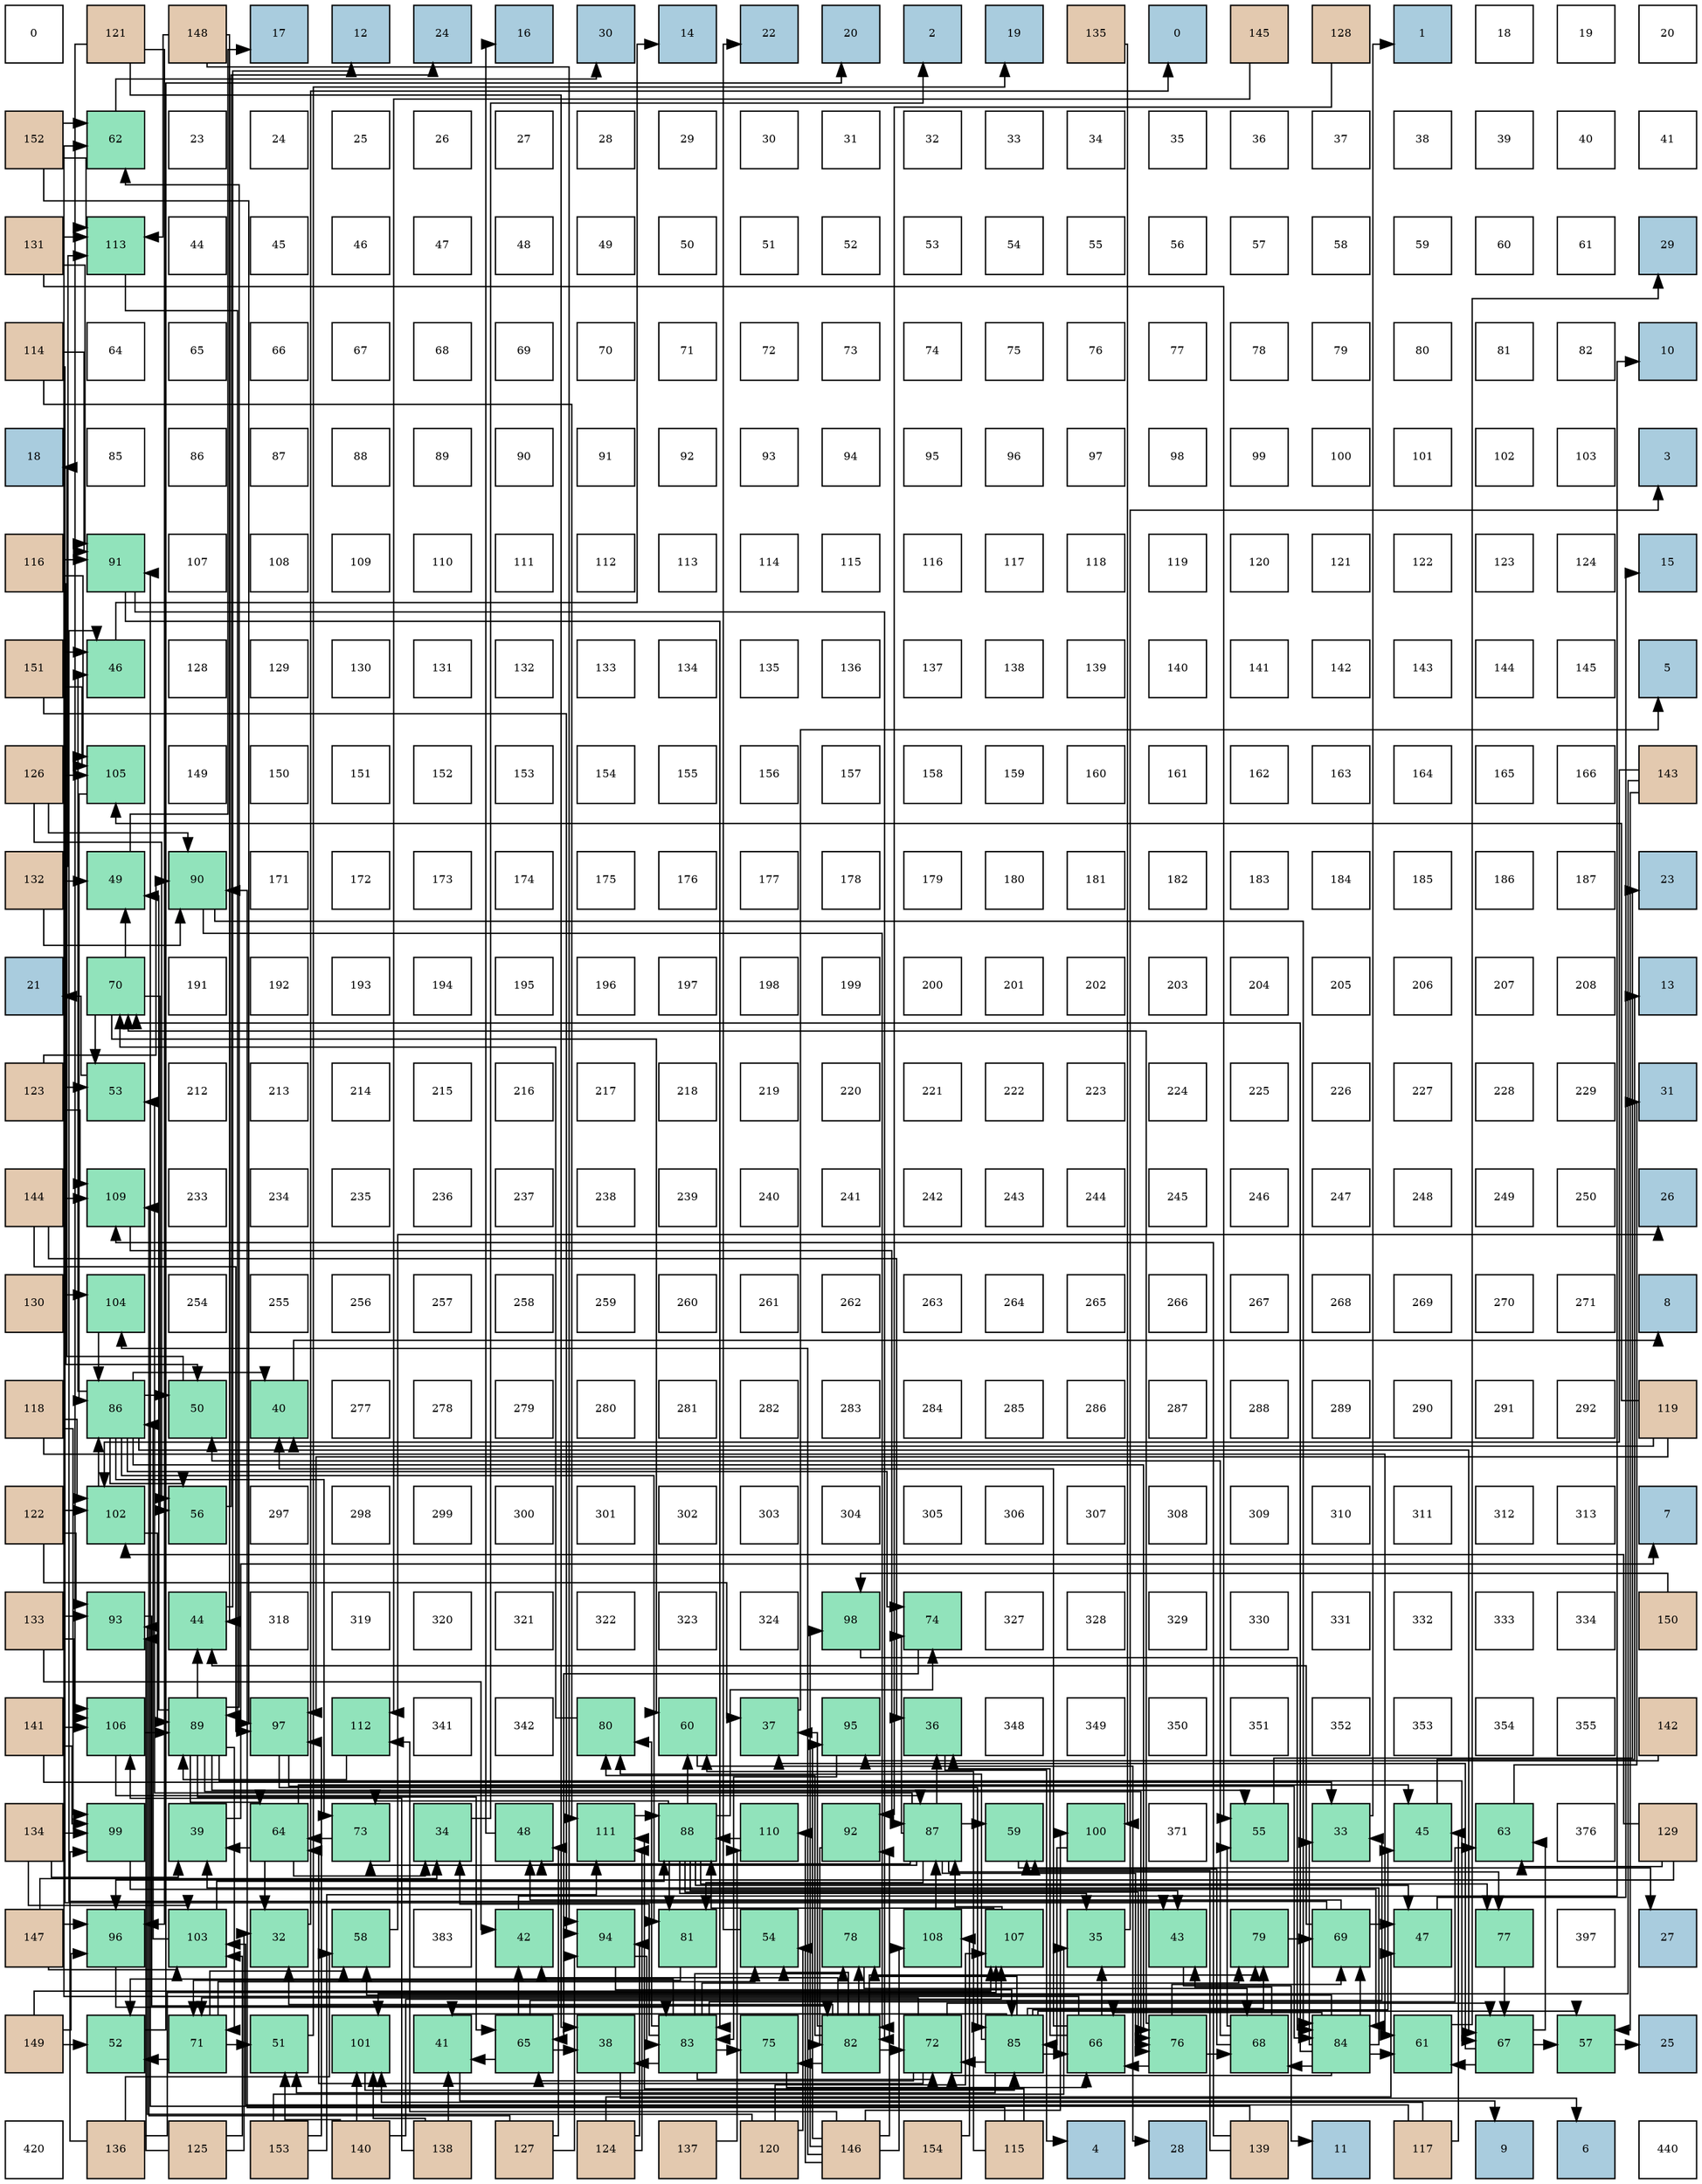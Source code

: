 digraph layout{
 rankdir=TB;
 splines=ortho;
 node [style=filled shape=square fixedsize=true width=0.6];
0[label="0", fontsize=8, fillcolor="#ffffff"];
1[label="121", fontsize=8, fillcolor="#e3c9af"];
2[label="148", fontsize=8, fillcolor="#e3c9af"];
3[label="17", fontsize=8, fillcolor="#a9ccde"];
4[label="12", fontsize=8, fillcolor="#a9ccde"];
5[label="24", fontsize=8, fillcolor="#a9ccde"];
6[label="16", fontsize=8, fillcolor="#a9ccde"];
7[label="30", fontsize=8, fillcolor="#a9ccde"];
8[label="14", fontsize=8, fillcolor="#a9ccde"];
9[label="22", fontsize=8, fillcolor="#a9ccde"];
10[label="20", fontsize=8, fillcolor="#a9ccde"];
11[label="2", fontsize=8, fillcolor="#a9ccde"];
12[label="19", fontsize=8, fillcolor="#a9ccde"];
13[label="135", fontsize=8, fillcolor="#e3c9af"];
14[label="0", fontsize=8, fillcolor="#a9ccde"];
15[label="145", fontsize=8, fillcolor="#e3c9af"];
16[label="128", fontsize=8, fillcolor="#e3c9af"];
17[label="1", fontsize=8, fillcolor="#a9ccde"];
18[label="18", fontsize=8, fillcolor="#ffffff"];
19[label="19", fontsize=8, fillcolor="#ffffff"];
20[label="20", fontsize=8, fillcolor="#ffffff"];
21[label="152", fontsize=8, fillcolor="#e3c9af"];
22[label="62", fontsize=8, fillcolor="#91e3bb"];
23[label="23", fontsize=8, fillcolor="#ffffff"];
24[label="24", fontsize=8, fillcolor="#ffffff"];
25[label="25", fontsize=8, fillcolor="#ffffff"];
26[label="26", fontsize=8, fillcolor="#ffffff"];
27[label="27", fontsize=8, fillcolor="#ffffff"];
28[label="28", fontsize=8, fillcolor="#ffffff"];
29[label="29", fontsize=8, fillcolor="#ffffff"];
30[label="30", fontsize=8, fillcolor="#ffffff"];
31[label="31", fontsize=8, fillcolor="#ffffff"];
32[label="32", fontsize=8, fillcolor="#ffffff"];
33[label="33", fontsize=8, fillcolor="#ffffff"];
34[label="34", fontsize=8, fillcolor="#ffffff"];
35[label="35", fontsize=8, fillcolor="#ffffff"];
36[label="36", fontsize=8, fillcolor="#ffffff"];
37[label="37", fontsize=8, fillcolor="#ffffff"];
38[label="38", fontsize=8, fillcolor="#ffffff"];
39[label="39", fontsize=8, fillcolor="#ffffff"];
40[label="40", fontsize=8, fillcolor="#ffffff"];
41[label="41", fontsize=8, fillcolor="#ffffff"];
42[label="131", fontsize=8, fillcolor="#e3c9af"];
43[label="113", fontsize=8, fillcolor="#91e3bb"];
44[label="44", fontsize=8, fillcolor="#ffffff"];
45[label="45", fontsize=8, fillcolor="#ffffff"];
46[label="46", fontsize=8, fillcolor="#ffffff"];
47[label="47", fontsize=8, fillcolor="#ffffff"];
48[label="48", fontsize=8, fillcolor="#ffffff"];
49[label="49", fontsize=8, fillcolor="#ffffff"];
50[label="50", fontsize=8, fillcolor="#ffffff"];
51[label="51", fontsize=8, fillcolor="#ffffff"];
52[label="52", fontsize=8, fillcolor="#ffffff"];
53[label="53", fontsize=8, fillcolor="#ffffff"];
54[label="54", fontsize=8, fillcolor="#ffffff"];
55[label="55", fontsize=8, fillcolor="#ffffff"];
56[label="56", fontsize=8, fillcolor="#ffffff"];
57[label="57", fontsize=8, fillcolor="#ffffff"];
58[label="58", fontsize=8, fillcolor="#ffffff"];
59[label="59", fontsize=8, fillcolor="#ffffff"];
60[label="60", fontsize=8, fillcolor="#ffffff"];
61[label="61", fontsize=8, fillcolor="#ffffff"];
62[label="29", fontsize=8, fillcolor="#a9ccde"];
63[label="114", fontsize=8, fillcolor="#e3c9af"];
64[label="64", fontsize=8, fillcolor="#ffffff"];
65[label="65", fontsize=8, fillcolor="#ffffff"];
66[label="66", fontsize=8, fillcolor="#ffffff"];
67[label="67", fontsize=8, fillcolor="#ffffff"];
68[label="68", fontsize=8, fillcolor="#ffffff"];
69[label="69", fontsize=8, fillcolor="#ffffff"];
70[label="70", fontsize=8, fillcolor="#ffffff"];
71[label="71", fontsize=8, fillcolor="#ffffff"];
72[label="72", fontsize=8, fillcolor="#ffffff"];
73[label="73", fontsize=8, fillcolor="#ffffff"];
74[label="74", fontsize=8, fillcolor="#ffffff"];
75[label="75", fontsize=8, fillcolor="#ffffff"];
76[label="76", fontsize=8, fillcolor="#ffffff"];
77[label="77", fontsize=8, fillcolor="#ffffff"];
78[label="78", fontsize=8, fillcolor="#ffffff"];
79[label="79", fontsize=8, fillcolor="#ffffff"];
80[label="80", fontsize=8, fillcolor="#ffffff"];
81[label="81", fontsize=8, fillcolor="#ffffff"];
82[label="82", fontsize=8, fillcolor="#ffffff"];
83[label="10", fontsize=8, fillcolor="#a9ccde"];
84[label="18", fontsize=8, fillcolor="#a9ccde"];
85[label="85", fontsize=8, fillcolor="#ffffff"];
86[label="86", fontsize=8, fillcolor="#ffffff"];
87[label="87", fontsize=8, fillcolor="#ffffff"];
88[label="88", fontsize=8, fillcolor="#ffffff"];
89[label="89", fontsize=8, fillcolor="#ffffff"];
90[label="90", fontsize=8, fillcolor="#ffffff"];
91[label="91", fontsize=8, fillcolor="#ffffff"];
92[label="92", fontsize=8, fillcolor="#ffffff"];
93[label="93", fontsize=8, fillcolor="#ffffff"];
94[label="94", fontsize=8, fillcolor="#ffffff"];
95[label="95", fontsize=8, fillcolor="#ffffff"];
96[label="96", fontsize=8, fillcolor="#ffffff"];
97[label="97", fontsize=8, fillcolor="#ffffff"];
98[label="98", fontsize=8, fillcolor="#ffffff"];
99[label="99", fontsize=8, fillcolor="#ffffff"];
100[label="100", fontsize=8, fillcolor="#ffffff"];
101[label="101", fontsize=8, fillcolor="#ffffff"];
102[label="102", fontsize=8, fillcolor="#ffffff"];
103[label="103", fontsize=8, fillcolor="#ffffff"];
104[label="3", fontsize=8, fillcolor="#a9ccde"];
105[label="116", fontsize=8, fillcolor="#e3c9af"];
106[label="91", fontsize=8, fillcolor="#91e3bb"];
107[label="107", fontsize=8, fillcolor="#ffffff"];
108[label="108", fontsize=8, fillcolor="#ffffff"];
109[label="109", fontsize=8, fillcolor="#ffffff"];
110[label="110", fontsize=8, fillcolor="#ffffff"];
111[label="111", fontsize=8, fillcolor="#ffffff"];
112[label="112", fontsize=8, fillcolor="#ffffff"];
113[label="113", fontsize=8, fillcolor="#ffffff"];
114[label="114", fontsize=8, fillcolor="#ffffff"];
115[label="115", fontsize=8, fillcolor="#ffffff"];
116[label="116", fontsize=8, fillcolor="#ffffff"];
117[label="117", fontsize=8, fillcolor="#ffffff"];
118[label="118", fontsize=8, fillcolor="#ffffff"];
119[label="119", fontsize=8, fillcolor="#ffffff"];
120[label="120", fontsize=8, fillcolor="#ffffff"];
121[label="121", fontsize=8, fillcolor="#ffffff"];
122[label="122", fontsize=8, fillcolor="#ffffff"];
123[label="123", fontsize=8, fillcolor="#ffffff"];
124[label="124", fontsize=8, fillcolor="#ffffff"];
125[label="15", fontsize=8, fillcolor="#a9ccde"];
126[label="151", fontsize=8, fillcolor="#e3c9af"];
127[label="46", fontsize=8, fillcolor="#91e3bb"];
128[label="128", fontsize=8, fillcolor="#ffffff"];
129[label="129", fontsize=8, fillcolor="#ffffff"];
130[label="130", fontsize=8, fillcolor="#ffffff"];
131[label="131", fontsize=8, fillcolor="#ffffff"];
132[label="132", fontsize=8, fillcolor="#ffffff"];
133[label="133", fontsize=8, fillcolor="#ffffff"];
134[label="134", fontsize=8, fillcolor="#ffffff"];
135[label="135", fontsize=8, fillcolor="#ffffff"];
136[label="136", fontsize=8, fillcolor="#ffffff"];
137[label="137", fontsize=8, fillcolor="#ffffff"];
138[label="138", fontsize=8, fillcolor="#ffffff"];
139[label="139", fontsize=8, fillcolor="#ffffff"];
140[label="140", fontsize=8, fillcolor="#ffffff"];
141[label="141", fontsize=8, fillcolor="#ffffff"];
142[label="142", fontsize=8, fillcolor="#ffffff"];
143[label="143", fontsize=8, fillcolor="#ffffff"];
144[label="144", fontsize=8, fillcolor="#ffffff"];
145[label="145", fontsize=8, fillcolor="#ffffff"];
146[label="5", fontsize=8, fillcolor="#a9ccde"];
147[label="126", fontsize=8, fillcolor="#e3c9af"];
148[label="105", fontsize=8, fillcolor="#91e3bb"];
149[label="149", fontsize=8, fillcolor="#ffffff"];
150[label="150", fontsize=8, fillcolor="#ffffff"];
151[label="151", fontsize=8, fillcolor="#ffffff"];
152[label="152", fontsize=8, fillcolor="#ffffff"];
153[label="153", fontsize=8, fillcolor="#ffffff"];
154[label="154", fontsize=8, fillcolor="#ffffff"];
155[label="155", fontsize=8, fillcolor="#ffffff"];
156[label="156", fontsize=8, fillcolor="#ffffff"];
157[label="157", fontsize=8, fillcolor="#ffffff"];
158[label="158", fontsize=8, fillcolor="#ffffff"];
159[label="159", fontsize=8, fillcolor="#ffffff"];
160[label="160", fontsize=8, fillcolor="#ffffff"];
161[label="161", fontsize=8, fillcolor="#ffffff"];
162[label="162", fontsize=8, fillcolor="#ffffff"];
163[label="163", fontsize=8, fillcolor="#ffffff"];
164[label="164", fontsize=8, fillcolor="#ffffff"];
165[label="165", fontsize=8, fillcolor="#ffffff"];
166[label="166", fontsize=8, fillcolor="#ffffff"];
167[label="143", fontsize=8, fillcolor="#e3c9af"];
168[label="132", fontsize=8, fillcolor="#e3c9af"];
169[label="49", fontsize=8, fillcolor="#91e3bb"];
170[label="90", fontsize=8, fillcolor="#91e3bb"];
171[label="171", fontsize=8, fillcolor="#ffffff"];
172[label="172", fontsize=8, fillcolor="#ffffff"];
173[label="173", fontsize=8, fillcolor="#ffffff"];
174[label="174", fontsize=8, fillcolor="#ffffff"];
175[label="175", fontsize=8, fillcolor="#ffffff"];
176[label="176", fontsize=8, fillcolor="#ffffff"];
177[label="177", fontsize=8, fillcolor="#ffffff"];
178[label="178", fontsize=8, fillcolor="#ffffff"];
179[label="179", fontsize=8, fillcolor="#ffffff"];
180[label="180", fontsize=8, fillcolor="#ffffff"];
181[label="181", fontsize=8, fillcolor="#ffffff"];
182[label="182", fontsize=8, fillcolor="#ffffff"];
183[label="183", fontsize=8, fillcolor="#ffffff"];
184[label="184", fontsize=8, fillcolor="#ffffff"];
185[label="185", fontsize=8, fillcolor="#ffffff"];
186[label="186", fontsize=8, fillcolor="#ffffff"];
187[label="187", fontsize=8, fillcolor="#ffffff"];
188[label="23", fontsize=8, fillcolor="#a9ccde"];
189[label="21", fontsize=8, fillcolor="#a9ccde"];
190[label="70", fontsize=8, fillcolor="#91e3bb"];
191[label="191", fontsize=8, fillcolor="#ffffff"];
192[label="192", fontsize=8, fillcolor="#ffffff"];
193[label="193", fontsize=8, fillcolor="#ffffff"];
194[label="194", fontsize=8, fillcolor="#ffffff"];
195[label="195", fontsize=8, fillcolor="#ffffff"];
196[label="196", fontsize=8, fillcolor="#ffffff"];
197[label="197", fontsize=8, fillcolor="#ffffff"];
198[label="198", fontsize=8, fillcolor="#ffffff"];
199[label="199", fontsize=8, fillcolor="#ffffff"];
200[label="200", fontsize=8, fillcolor="#ffffff"];
201[label="201", fontsize=8, fillcolor="#ffffff"];
202[label="202", fontsize=8, fillcolor="#ffffff"];
203[label="203", fontsize=8, fillcolor="#ffffff"];
204[label="204", fontsize=8, fillcolor="#ffffff"];
205[label="205", fontsize=8, fillcolor="#ffffff"];
206[label="206", fontsize=8, fillcolor="#ffffff"];
207[label="207", fontsize=8, fillcolor="#ffffff"];
208[label="208", fontsize=8, fillcolor="#ffffff"];
209[label="13", fontsize=8, fillcolor="#a9ccde"];
210[label="123", fontsize=8, fillcolor="#e3c9af"];
211[label="53", fontsize=8, fillcolor="#91e3bb"];
212[label="212", fontsize=8, fillcolor="#ffffff"];
213[label="213", fontsize=8, fillcolor="#ffffff"];
214[label="214", fontsize=8, fillcolor="#ffffff"];
215[label="215", fontsize=8, fillcolor="#ffffff"];
216[label="216", fontsize=8, fillcolor="#ffffff"];
217[label="217", fontsize=8, fillcolor="#ffffff"];
218[label="218", fontsize=8, fillcolor="#ffffff"];
219[label="219", fontsize=8, fillcolor="#ffffff"];
220[label="220", fontsize=8, fillcolor="#ffffff"];
221[label="221", fontsize=8, fillcolor="#ffffff"];
222[label="222", fontsize=8, fillcolor="#ffffff"];
223[label="223", fontsize=8, fillcolor="#ffffff"];
224[label="224", fontsize=8, fillcolor="#ffffff"];
225[label="225", fontsize=8, fillcolor="#ffffff"];
226[label="226", fontsize=8, fillcolor="#ffffff"];
227[label="227", fontsize=8, fillcolor="#ffffff"];
228[label="228", fontsize=8, fillcolor="#ffffff"];
229[label="229", fontsize=8, fillcolor="#ffffff"];
230[label="31", fontsize=8, fillcolor="#a9ccde"];
231[label="144", fontsize=8, fillcolor="#e3c9af"];
232[label="109", fontsize=8, fillcolor="#91e3bb"];
233[label="233", fontsize=8, fillcolor="#ffffff"];
234[label="234", fontsize=8, fillcolor="#ffffff"];
235[label="235", fontsize=8, fillcolor="#ffffff"];
236[label="236", fontsize=8, fillcolor="#ffffff"];
237[label="237", fontsize=8, fillcolor="#ffffff"];
238[label="238", fontsize=8, fillcolor="#ffffff"];
239[label="239", fontsize=8, fillcolor="#ffffff"];
240[label="240", fontsize=8, fillcolor="#ffffff"];
241[label="241", fontsize=8, fillcolor="#ffffff"];
242[label="242", fontsize=8, fillcolor="#ffffff"];
243[label="243", fontsize=8, fillcolor="#ffffff"];
244[label="244", fontsize=8, fillcolor="#ffffff"];
245[label="245", fontsize=8, fillcolor="#ffffff"];
246[label="246", fontsize=8, fillcolor="#ffffff"];
247[label="247", fontsize=8, fillcolor="#ffffff"];
248[label="248", fontsize=8, fillcolor="#ffffff"];
249[label="249", fontsize=8, fillcolor="#ffffff"];
250[label="250", fontsize=8, fillcolor="#ffffff"];
251[label="26", fontsize=8, fillcolor="#a9ccde"];
252[label="130", fontsize=8, fillcolor="#e3c9af"];
253[label="104", fontsize=8, fillcolor="#91e3bb"];
254[label="254", fontsize=8, fillcolor="#ffffff"];
255[label="255", fontsize=8, fillcolor="#ffffff"];
256[label="256", fontsize=8, fillcolor="#ffffff"];
257[label="257", fontsize=8, fillcolor="#ffffff"];
258[label="258", fontsize=8, fillcolor="#ffffff"];
259[label="259", fontsize=8, fillcolor="#ffffff"];
260[label="260", fontsize=8, fillcolor="#ffffff"];
261[label="261", fontsize=8, fillcolor="#ffffff"];
262[label="262", fontsize=8, fillcolor="#ffffff"];
263[label="263", fontsize=8, fillcolor="#ffffff"];
264[label="264", fontsize=8, fillcolor="#ffffff"];
265[label="265", fontsize=8, fillcolor="#ffffff"];
266[label="266", fontsize=8, fillcolor="#ffffff"];
267[label="267", fontsize=8, fillcolor="#ffffff"];
268[label="268", fontsize=8, fillcolor="#ffffff"];
269[label="269", fontsize=8, fillcolor="#ffffff"];
270[label="270", fontsize=8, fillcolor="#ffffff"];
271[label="271", fontsize=8, fillcolor="#ffffff"];
272[label="8", fontsize=8, fillcolor="#a9ccde"];
273[label="118", fontsize=8, fillcolor="#e3c9af"];
274[label="86", fontsize=8, fillcolor="#91e3bb"];
275[label="50", fontsize=8, fillcolor="#91e3bb"];
276[label="40", fontsize=8, fillcolor="#91e3bb"];
277[label="277", fontsize=8, fillcolor="#ffffff"];
278[label="278", fontsize=8, fillcolor="#ffffff"];
279[label="279", fontsize=8, fillcolor="#ffffff"];
280[label="280", fontsize=8, fillcolor="#ffffff"];
281[label="281", fontsize=8, fillcolor="#ffffff"];
282[label="282", fontsize=8, fillcolor="#ffffff"];
283[label="283", fontsize=8, fillcolor="#ffffff"];
284[label="284", fontsize=8, fillcolor="#ffffff"];
285[label="285", fontsize=8, fillcolor="#ffffff"];
286[label="286", fontsize=8, fillcolor="#ffffff"];
287[label="287", fontsize=8, fillcolor="#ffffff"];
288[label="288", fontsize=8, fillcolor="#ffffff"];
289[label="289", fontsize=8, fillcolor="#ffffff"];
290[label="290", fontsize=8, fillcolor="#ffffff"];
291[label="291", fontsize=8, fillcolor="#ffffff"];
292[label="292", fontsize=8, fillcolor="#ffffff"];
293[label="119", fontsize=8, fillcolor="#e3c9af"];
294[label="122", fontsize=8, fillcolor="#e3c9af"];
295[label="102", fontsize=8, fillcolor="#91e3bb"];
296[label="56", fontsize=8, fillcolor="#91e3bb"];
297[label="297", fontsize=8, fillcolor="#ffffff"];
298[label="298", fontsize=8, fillcolor="#ffffff"];
299[label="299", fontsize=8, fillcolor="#ffffff"];
300[label="300", fontsize=8, fillcolor="#ffffff"];
301[label="301", fontsize=8, fillcolor="#ffffff"];
302[label="302", fontsize=8, fillcolor="#ffffff"];
303[label="303", fontsize=8, fillcolor="#ffffff"];
304[label="304", fontsize=8, fillcolor="#ffffff"];
305[label="305", fontsize=8, fillcolor="#ffffff"];
306[label="306", fontsize=8, fillcolor="#ffffff"];
307[label="307", fontsize=8, fillcolor="#ffffff"];
308[label="308", fontsize=8, fillcolor="#ffffff"];
309[label="309", fontsize=8, fillcolor="#ffffff"];
310[label="310", fontsize=8, fillcolor="#ffffff"];
311[label="311", fontsize=8, fillcolor="#ffffff"];
312[label="312", fontsize=8, fillcolor="#ffffff"];
313[label="313", fontsize=8, fillcolor="#ffffff"];
314[label="7", fontsize=8, fillcolor="#a9ccde"];
315[label="133", fontsize=8, fillcolor="#e3c9af"];
316[label="93", fontsize=8, fillcolor="#91e3bb"];
317[label="44", fontsize=8, fillcolor="#91e3bb"];
318[label="318", fontsize=8, fillcolor="#ffffff"];
319[label="319", fontsize=8, fillcolor="#ffffff"];
320[label="320", fontsize=8, fillcolor="#ffffff"];
321[label="321", fontsize=8, fillcolor="#ffffff"];
322[label="322", fontsize=8, fillcolor="#ffffff"];
323[label="323", fontsize=8, fillcolor="#ffffff"];
324[label="324", fontsize=8, fillcolor="#ffffff"];
325[label="98", fontsize=8, fillcolor="#91e3bb"];
326[label="74", fontsize=8, fillcolor="#91e3bb"];
327[label="327", fontsize=8, fillcolor="#ffffff"];
328[label="328", fontsize=8, fillcolor="#ffffff"];
329[label="329", fontsize=8, fillcolor="#ffffff"];
330[label="330", fontsize=8, fillcolor="#ffffff"];
331[label="331", fontsize=8, fillcolor="#ffffff"];
332[label="332", fontsize=8, fillcolor="#ffffff"];
333[label="333", fontsize=8, fillcolor="#ffffff"];
334[label="334", fontsize=8, fillcolor="#ffffff"];
335[label="150", fontsize=8, fillcolor="#e3c9af"];
336[label="141", fontsize=8, fillcolor="#e3c9af"];
337[label="106", fontsize=8, fillcolor="#91e3bb"];
338[label="89", fontsize=8, fillcolor="#91e3bb"];
339[label="97", fontsize=8, fillcolor="#91e3bb"];
340[label="112", fontsize=8, fillcolor="#91e3bb"];
341[label="341", fontsize=8, fillcolor="#ffffff"];
342[label="342", fontsize=8, fillcolor="#ffffff"];
343[label="80", fontsize=8, fillcolor="#91e3bb"];
344[label="60", fontsize=8, fillcolor="#91e3bb"];
345[label="37", fontsize=8, fillcolor="#91e3bb"];
346[label="95", fontsize=8, fillcolor="#91e3bb"];
347[label="36", fontsize=8, fillcolor="#91e3bb"];
348[label="348", fontsize=8, fillcolor="#ffffff"];
349[label="349", fontsize=8, fillcolor="#ffffff"];
350[label="350", fontsize=8, fillcolor="#ffffff"];
351[label="351", fontsize=8, fillcolor="#ffffff"];
352[label="352", fontsize=8, fillcolor="#ffffff"];
353[label="353", fontsize=8, fillcolor="#ffffff"];
354[label="354", fontsize=8, fillcolor="#ffffff"];
355[label="355", fontsize=8, fillcolor="#ffffff"];
356[label="142", fontsize=8, fillcolor="#e3c9af"];
357[label="134", fontsize=8, fillcolor="#e3c9af"];
358[label="99", fontsize=8, fillcolor="#91e3bb"];
359[label="39", fontsize=8, fillcolor="#91e3bb"];
360[label="64", fontsize=8, fillcolor="#91e3bb"];
361[label="73", fontsize=8, fillcolor="#91e3bb"];
362[label="34", fontsize=8, fillcolor="#91e3bb"];
363[label="48", fontsize=8, fillcolor="#91e3bb"];
364[label="111", fontsize=8, fillcolor="#91e3bb"];
365[label="88", fontsize=8, fillcolor="#91e3bb"];
366[label="110", fontsize=8, fillcolor="#91e3bb"];
367[label="92", fontsize=8, fillcolor="#91e3bb"];
368[label="87", fontsize=8, fillcolor="#91e3bb"];
369[label="59", fontsize=8, fillcolor="#91e3bb"];
370[label="100", fontsize=8, fillcolor="#91e3bb"];
371[label="371", fontsize=8, fillcolor="#ffffff"];
372[label="55", fontsize=8, fillcolor="#91e3bb"];
373[label="33", fontsize=8, fillcolor="#91e3bb"];
374[label="45", fontsize=8, fillcolor="#91e3bb"];
375[label="63", fontsize=8, fillcolor="#91e3bb"];
376[label="376", fontsize=8, fillcolor="#ffffff"];
377[label="129", fontsize=8, fillcolor="#e3c9af"];
378[label="147", fontsize=8, fillcolor="#e3c9af"];
379[label="96", fontsize=8, fillcolor="#91e3bb"];
380[label="103", fontsize=8, fillcolor="#91e3bb"];
381[label="32", fontsize=8, fillcolor="#91e3bb"];
382[label="58", fontsize=8, fillcolor="#91e3bb"];
383[label="383", fontsize=8, fillcolor="#ffffff"];
384[label="42", fontsize=8, fillcolor="#91e3bb"];
385[label="94", fontsize=8, fillcolor="#91e3bb"];
386[label="81", fontsize=8, fillcolor="#91e3bb"];
387[label="54", fontsize=8, fillcolor="#91e3bb"];
388[label="78", fontsize=8, fillcolor="#91e3bb"];
389[label="108", fontsize=8, fillcolor="#91e3bb"];
390[label="107", fontsize=8, fillcolor="#91e3bb"];
391[label="35", fontsize=8, fillcolor="#91e3bb"];
392[label="43", fontsize=8, fillcolor="#91e3bb"];
393[label="79", fontsize=8, fillcolor="#91e3bb"];
394[label="69", fontsize=8, fillcolor="#91e3bb"];
395[label="47", fontsize=8, fillcolor="#91e3bb"];
396[label="77", fontsize=8, fillcolor="#91e3bb"];
397[label="397", fontsize=8, fillcolor="#ffffff"];
398[label="27", fontsize=8, fillcolor="#a9ccde"];
399[label="149", fontsize=8, fillcolor="#e3c9af"];
400[label="52", fontsize=8, fillcolor="#91e3bb"];
401[label="71", fontsize=8, fillcolor="#91e3bb"];
402[label="51", fontsize=8, fillcolor="#91e3bb"];
403[label="101", fontsize=8, fillcolor="#91e3bb"];
404[label="41", fontsize=8, fillcolor="#91e3bb"];
405[label="65", fontsize=8, fillcolor="#91e3bb"];
406[label="38", fontsize=8, fillcolor="#91e3bb"];
407[label="83", fontsize=8, fillcolor="#91e3bb"];
408[label="75", fontsize=8, fillcolor="#91e3bb"];
409[label="82", fontsize=8, fillcolor="#91e3bb"];
410[label="72", fontsize=8, fillcolor="#91e3bb"];
411[label="85", fontsize=8, fillcolor="#91e3bb"];
412[label="66", fontsize=8, fillcolor="#91e3bb"];
413[label="76", fontsize=8, fillcolor="#91e3bb"];
414[label="68", fontsize=8, fillcolor="#91e3bb"];
415[label="84", fontsize=8, fillcolor="#91e3bb"];
416[label="61", fontsize=8, fillcolor="#91e3bb"];
417[label="67", fontsize=8, fillcolor="#91e3bb"];
418[label="57", fontsize=8, fillcolor="#91e3bb"];
419[label="25", fontsize=8, fillcolor="#a9ccde"];
420[label="420", fontsize=8, fillcolor="#ffffff"];
421[label="136", fontsize=8, fillcolor="#e3c9af"];
422[label="125", fontsize=8, fillcolor="#e3c9af"];
423[label="153", fontsize=8, fillcolor="#e3c9af"];
424[label="140", fontsize=8, fillcolor="#e3c9af"];
425[label="138", fontsize=8, fillcolor="#e3c9af"];
426[label="127", fontsize=8, fillcolor="#e3c9af"];
427[label="124", fontsize=8, fillcolor="#e3c9af"];
428[label="137", fontsize=8, fillcolor="#e3c9af"];
429[label="120", fontsize=8, fillcolor="#e3c9af"];
430[label="146", fontsize=8, fillcolor="#e3c9af"];
431[label="154", fontsize=8, fillcolor="#e3c9af"];
432[label="115", fontsize=8, fillcolor="#e3c9af"];
433[label="4", fontsize=8, fillcolor="#a9ccde"];
434[label="28", fontsize=8, fillcolor="#a9ccde"];
435[label="139", fontsize=8, fillcolor="#e3c9af"];
436[label="11", fontsize=8, fillcolor="#a9ccde"];
437[label="117", fontsize=8, fillcolor="#e3c9af"];
438[label="9", fontsize=8, fillcolor="#a9ccde"];
439[label="6", fontsize=8, fillcolor="#a9ccde"];
440[label="440", fontsize=8, fillcolor="#ffffff"];
edge [constraint=false, style=vis];381 -> 14;
373 -> 17;
362 -> 11;
391 -> 104;
347 -> 433;
345 -> 146;
406 -> 439;
359 -> 314;
276 -> 272;
404 -> 438;
384 -> 83;
392 -> 436;
317 -> 4;
374 -> 209;
127 -> 8;
395 -> 125;
363 -> 6;
169 -> 3;
275 -> 84;
402 -> 12;
400 -> 10;
211 -> 189;
387 -> 9;
372 -> 188;
296 -> 5;
418 -> 419;
382 -> 251;
369 -> 398;
344 -> 434;
416 -> 62;
22 -> 7;
375 -> 230;
360 -> 381;
360 -> 362;
360 -> 359;
360 -> 374;
405 -> 373;
405 -> 406;
405 -> 404;
405 -> 384;
412 -> 391;
412 -> 347;
412 -> 276;
412 -> 22;
417 -> 345;
417 -> 418;
417 -> 416;
417 -> 375;
414 -> 392;
414 -> 275;
414 -> 372;
414 -> 369;
394 -> 317;
394 -> 127;
394 -> 395;
394 -> 363;
190 -> 169;
190 -> 211;
190 -> 296;
190 -> 344;
401 -> 402;
401 -> 400;
401 -> 387;
401 -> 382;
410 -> 360;
410 -> 405;
410 -> 417;
410 -> 401;
361 -> 360;
326 -> 405;
408 -> 412;
413 -> 412;
413 -> 414;
413 -> 394;
413 -> 190;
396 -> 417;
388 -> 414;
393 -> 394;
343 -> 190;
386 -> 401;
409 -> 381;
409 -> 345;
409 -> 384;
409 -> 387;
409 -> 410;
409 -> 408;
409 -> 388;
409 -> 393;
409 -> 343;
407 -> 362;
407 -> 406;
407 -> 400;
407 -> 375;
407 -> 410;
407 -> 408;
407 -> 388;
407 -> 393;
407 -> 343;
415 -> 373;
415 -> 359;
415 -> 382;
415 -> 416;
415 -> 412;
415 -> 414;
415 -> 394;
415 -> 190;
415 -> 410;
411 -> 404;
411 -> 374;
411 -> 402;
411 -> 418;
411 -> 412;
411 -> 410;
411 -> 388;
411 -> 393;
411 -> 343;
274 -> 276;
274 -> 127;
274 -> 275;
274 -> 296;
274 -> 417;
274 -> 361;
274 -> 326;
274 -> 413;
274 -> 386;
368 -> 347;
368 -> 363;
368 -> 211;
368 -> 369;
368 -> 361;
368 -> 326;
368 -> 413;
368 -> 396;
368 -> 386;
365 -> 391;
365 -> 392;
365 -> 395;
365 -> 344;
365 -> 361;
365 -> 326;
365 -> 413;
365 -> 396;
365 -> 386;
338 -> 317;
338 -> 169;
338 -> 372;
338 -> 22;
338 -> 360;
338 -> 405;
338 -> 417;
338 -> 401;
338 -> 413;
170 -> 409;
170 -> 415;
106 -> 409;
106 -> 407;
367 -> 409;
316 -> 409;
385 -> 407;
385 -> 411;
346 -> 407;
379 -> 407;
339 -> 415;
339 -> 411;
325 -> 415;
358 -> 415;
370 -> 411;
403 -> 411;
295 -> 274;
295 -> 338;
380 -> 274;
380 -> 365;
253 -> 274;
148 -> 274;
337 -> 368;
337 -> 338;
390 -> 368;
390 -> 365;
389 -> 368;
232 -> 368;
366 -> 365;
364 -> 365;
340 -> 338;
43 -> 338;
63 -> 392;
63 -> 106;
63 -> 364;
432 -> 344;
432 -> 170;
432 -> 364;
105 -> 275;
105 -> 106;
105 -> 148;
437 -> 374;
437 -> 403;
437 -> 380;
273 -> 416;
273 -> 358;
273 -> 295;
293 -> 276;
293 -> 339;
293 -> 148;
429 -> 387;
429 -> 316;
429 -> 390;
1 -> 406;
1 -> 379;
1 -> 337;
294 -> 345;
294 -> 316;
294 -> 295;
210 -> 211;
210 -> 170;
210 -> 232;
427 -> 395;
427 -> 385;
427 -> 364;
422 -> 381;
422 -> 316;
422 -> 380;
147 -> 296;
147 -> 170;
147 -> 148;
426 -> 363;
426 -> 385;
426 -> 232;
16 -> 367;
377 -> 375;
377 -> 379;
377 -> 295;
252 -> 253;
42 -> 372;
42 -> 106;
42 -> 43;
168 -> 169;
168 -> 170;
168 -> 43;
315 -> 384;
315 -> 316;
315 -> 337;
357 -> 359;
357 -> 358;
357 -> 380;
13 -> 370;
421 -> 382;
421 -> 358;
421 -> 390;
428 -> 366;
425 -> 404;
425 -> 403;
425 -> 337;
435 -> 369;
435 -> 106;
435 -> 232;
424 -> 402;
424 -> 403;
424 -> 390;
336 -> 373;
336 -> 358;
336 -> 337;
356 -> 346;
167 -> 418;
167 -> 403;
167 -> 295;
231 -> 347;
231 -> 339;
231 -> 232;
15 -> 340;
430 -> 367;
430 -> 346;
430 -> 325;
430 -> 370;
430 -> 253;
430 -> 389;
430 -> 366;
430 -> 340;
378 -> 362;
378 -> 379;
378 -> 380;
2 -> 317;
2 -> 385;
2 -> 43;
399 -> 400;
399 -> 379;
399 -> 390;
335 -> 325;
126 -> 127;
126 -> 385;
126 -> 148;
21 -> 22;
21 -> 339;
21 -> 43;
423 -> 391;
423 -> 339;
423 -> 364;
431 -> 389;
edge [constraint=true, style=invis];
0 -> 21 -> 42 -> 63 -> 84 -> 105 -> 126 -> 147 -> 168 -> 189 -> 210 -> 231 -> 252 -> 273 -> 294 -> 315 -> 336 -> 357 -> 378 -> 399 -> 420;
1 -> 22 -> 43 -> 64 -> 85 -> 106 -> 127 -> 148 -> 169 -> 190 -> 211 -> 232 -> 253 -> 274 -> 295 -> 316 -> 337 -> 358 -> 379 -> 400 -> 421;
2 -> 23 -> 44 -> 65 -> 86 -> 107 -> 128 -> 149 -> 170 -> 191 -> 212 -> 233 -> 254 -> 275 -> 296 -> 317 -> 338 -> 359 -> 380 -> 401 -> 422;
3 -> 24 -> 45 -> 66 -> 87 -> 108 -> 129 -> 150 -> 171 -> 192 -> 213 -> 234 -> 255 -> 276 -> 297 -> 318 -> 339 -> 360 -> 381 -> 402 -> 423;
4 -> 25 -> 46 -> 67 -> 88 -> 109 -> 130 -> 151 -> 172 -> 193 -> 214 -> 235 -> 256 -> 277 -> 298 -> 319 -> 340 -> 361 -> 382 -> 403 -> 424;
5 -> 26 -> 47 -> 68 -> 89 -> 110 -> 131 -> 152 -> 173 -> 194 -> 215 -> 236 -> 257 -> 278 -> 299 -> 320 -> 341 -> 362 -> 383 -> 404 -> 425;
6 -> 27 -> 48 -> 69 -> 90 -> 111 -> 132 -> 153 -> 174 -> 195 -> 216 -> 237 -> 258 -> 279 -> 300 -> 321 -> 342 -> 363 -> 384 -> 405 -> 426;
7 -> 28 -> 49 -> 70 -> 91 -> 112 -> 133 -> 154 -> 175 -> 196 -> 217 -> 238 -> 259 -> 280 -> 301 -> 322 -> 343 -> 364 -> 385 -> 406 -> 427;
8 -> 29 -> 50 -> 71 -> 92 -> 113 -> 134 -> 155 -> 176 -> 197 -> 218 -> 239 -> 260 -> 281 -> 302 -> 323 -> 344 -> 365 -> 386 -> 407 -> 428;
9 -> 30 -> 51 -> 72 -> 93 -> 114 -> 135 -> 156 -> 177 -> 198 -> 219 -> 240 -> 261 -> 282 -> 303 -> 324 -> 345 -> 366 -> 387 -> 408 -> 429;
10 -> 31 -> 52 -> 73 -> 94 -> 115 -> 136 -> 157 -> 178 -> 199 -> 220 -> 241 -> 262 -> 283 -> 304 -> 325 -> 346 -> 367 -> 388 -> 409 -> 430;
11 -> 32 -> 53 -> 74 -> 95 -> 116 -> 137 -> 158 -> 179 -> 200 -> 221 -> 242 -> 263 -> 284 -> 305 -> 326 -> 347 -> 368 -> 389 -> 410 -> 431;
12 -> 33 -> 54 -> 75 -> 96 -> 117 -> 138 -> 159 -> 180 -> 201 -> 222 -> 243 -> 264 -> 285 -> 306 -> 327 -> 348 -> 369 -> 390 -> 411 -> 432;
13 -> 34 -> 55 -> 76 -> 97 -> 118 -> 139 -> 160 -> 181 -> 202 -> 223 -> 244 -> 265 -> 286 -> 307 -> 328 -> 349 -> 370 -> 391 -> 412 -> 433;
14 -> 35 -> 56 -> 77 -> 98 -> 119 -> 140 -> 161 -> 182 -> 203 -> 224 -> 245 -> 266 -> 287 -> 308 -> 329 -> 350 -> 371 -> 392 -> 413 -> 434;
15 -> 36 -> 57 -> 78 -> 99 -> 120 -> 141 -> 162 -> 183 -> 204 -> 225 -> 246 -> 267 -> 288 -> 309 -> 330 -> 351 -> 372 -> 393 -> 414 -> 435;
16 -> 37 -> 58 -> 79 -> 100 -> 121 -> 142 -> 163 -> 184 -> 205 -> 226 -> 247 -> 268 -> 289 -> 310 -> 331 -> 352 -> 373 -> 394 -> 415 -> 436;
17 -> 38 -> 59 -> 80 -> 101 -> 122 -> 143 -> 164 -> 185 -> 206 -> 227 -> 248 -> 269 -> 290 -> 311 -> 332 -> 353 -> 374 -> 395 -> 416 -> 437;
18 -> 39 -> 60 -> 81 -> 102 -> 123 -> 144 -> 165 -> 186 -> 207 -> 228 -> 249 -> 270 -> 291 -> 312 -> 333 -> 354 -> 375 -> 396 -> 417 -> 438;
19 -> 40 -> 61 -> 82 -> 103 -> 124 -> 145 -> 166 -> 187 -> 208 -> 229 -> 250 -> 271 -> 292 -> 313 -> 334 -> 355 -> 376 -> 397 -> 418 -> 439;
20 -> 41 -> 62 -> 83 -> 104 -> 125 -> 146 -> 167 -> 188 -> 209 -> 230 -> 251 -> 272 -> 293 -> 314 -> 335 -> 356 -> 377 -> 398 -> 419 -> 440;
rank = same {0 -> 1 -> 2 -> 3 -> 4 -> 5 -> 6 -> 7 -> 8 -> 9 -> 10 -> 11 -> 12 -> 13 -> 14 -> 15 -> 16 -> 17 -> 18 -> 19 -> 20};
rank = same {21 -> 22 -> 23 -> 24 -> 25 -> 26 -> 27 -> 28 -> 29 -> 30 -> 31 -> 32 -> 33 -> 34 -> 35 -> 36 -> 37 -> 38 -> 39 -> 40 -> 41};
rank = same {42 -> 43 -> 44 -> 45 -> 46 -> 47 -> 48 -> 49 -> 50 -> 51 -> 52 -> 53 -> 54 -> 55 -> 56 -> 57 -> 58 -> 59 -> 60 -> 61 -> 62};
rank = same {63 -> 64 -> 65 -> 66 -> 67 -> 68 -> 69 -> 70 -> 71 -> 72 -> 73 -> 74 -> 75 -> 76 -> 77 -> 78 -> 79 -> 80 -> 81 -> 82 -> 83};
rank = same {84 -> 85 -> 86 -> 87 -> 88 -> 89 -> 90 -> 91 -> 92 -> 93 -> 94 -> 95 -> 96 -> 97 -> 98 -> 99 -> 100 -> 101 -> 102 -> 103 -> 104};
rank = same {105 -> 106 -> 107 -> 108 -> 109 -> 110 -> 111 -> 112 -> 113 -> 114 -> 115 -> 116 -> 117 -> 118 -> 119 -> 120 -> 121 -> 122 -> 123 -> 124 -> 125};
rank = same {126 -> 127 -> 128 -> 129 -> 130 -> 131 -> 132 -> 133 -> 134 -> 135 -> 136 -> 137 -> 138 -> 139 -> 140 -> 141 -> 142 -> 143 -> 144 -> 145 -> 146};
rank = same {147 -> 148 -> 149 -> 150 -> 151 -> 152 -> 153 -> 154 -> 155 -> 156 -> 157 -> 158 -> 159 -> 160 -> 161 -> 162 -> 163 -> 164 -> 165 -> 166 -> 167};
rank = same {168 -> 169 -> 170 -> 171 -> 172 -> 173 -> 174 -> 175 -> 176 -> 177 -> 178 -> 179 -> 180 -> 181 -> 182 -> 183 -> 184 -> 185 -> 186 -> 187 -> 188};
rank = same {189 -> 190 -> 191 -> 192 -> 193 -> 194 -> 195 -> 196 -> 197 -> 198 -> 199 -> 200 -> 201 -> 202 -> 203 -> 204 -> 205 -> 206 -> 207 -> 208 -> 209};
rank = same {210 -> 211 -> 212 -> 213 -> 214 -> 215 -> 216 -> 217 -> 218 -> 219 -> 220 -> 221 -> 222 -> 223 -> 224 -> 225 -> 226 -> 227 -> 228 -> 229 -> 230};
rank = same {231 -> 232 -> 233 -> 234 -> 235 -> 236 -> 237 -> 238 -> 239 -> 240 -> 241 -> 242 -> 243 -> 244 -> 245 -> 246 -> 247 -> 248 -> 249 -> 250 -> 251};
rank = same {252 -> 253 -> 254 -> 255 -> 256 -> 257 -> 258 -> 259 -> 260 -> 261 -> 262 -> 263 -> 264 -> 265 -> 266 -> 267 -> 268 -> 269 -> 270 -> 271 -> 272};
rank = same {273 -> 274 -> 275 -> 276 -> 277 -> 278 -> 279 -> 280 -> 281 -> 282 -> 283 -> 284 -> 285 -> 286 -> 287 -> 288 -> 289 -> 290 -> 291 -> 292 -> 293};
rank = same {294 -> 295 -> 296 -> 297 -> 298 -> 299 -> 300 -> 301 -> 302 -> 303 -> 304 -> 305 -> 306 -> 307 -> 308 -> 309 -> 310 -> 311 -> 312 -> 313 -> 314};
rank = same {315 -> 316 -> 317 -> 318 -> 319 -> 320 -> 321 -> 322 -> 323 -> 324 -> 325 -> 326 -> 327 -> 328 -> 329 -> 330 -> 331 -> 332 -> 333 -> 334 -> 335};
rank = same {336 -> 337 -> 338 -> 339 -> 340 -> 341 -> 342 -> 343 -> 344 -> 345 -> 346 -> 347 -> 348 -> 349 -> 350 -> 351 -> 352 -> 353 -> 354 -> 355 -> 356};
rank = same {357 -> 358 -> 359 -> 360 -> 361 -> 362 -> 363 -> 364 -> 365 -> 366 -> 367 -> 368 -> 369 -> 370 -> 371 -> 372 -> 373 -> 374 -> 375 -> 376 -> 377};
rank = same {378 -> 379 -> 380 -> 381 -> 382 -> 383 -> 384 -> 385 -> 386 -> 387 -> 388 -> 389 -> 390 -> 391 -> 392 -> 393 -> 394 -> 395 -> 396 -> 397 -> 398};
rank = same {399 -> 400 -> 401 -> 402 -> 403 -> 404 -> 405 -> 406 -> 407 -> 408 -> 409 -> 410 -> 411 -> 412 -> 413 -> 414 -> 415 -> 416 -> 417 -> 418 -> 419};
rank = same {420 -> 421 -> 422 -> 423 -> 424 -> 425 -> 426 -> 427 -> 428 -> 429 -> 430 -> 431 -> 432 -> 433 -> 434 -> 435 -> 436 -> 437 -> 438 -> 439 -> 440};
}